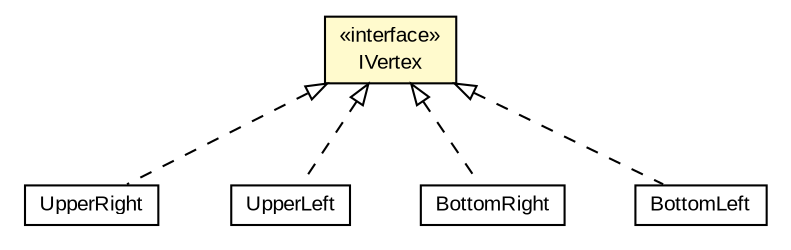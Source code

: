 #!/usr/local/bin/dot
#
# Class diagram 
# Generated by UMLGraph version R5_6-24-gf6e263 (http://www.umlgraph.org/)
#

digraph G {
	edge [fontname="arial",fontsize=10,labelfontname="arial",labelfontsize=10];
	node [fontname="arial",fontsize=10,shape=plaintext];
	nodesep=0.25;
	ranksep=0.5;
	// com.id.droneapi.impl.algorithm.v1.vertex.UpperRight
	c2029 [label=<<table title="com.id.droneapi.impl.algorithm.v1.vertex.UpperRight" border="0" cellborder="1" cellspacing="0" cellpadding="2" port="p" href="./UpperRight.html">
		<tr><td><table border="0" cellspacing="0" cellpadding="1">
<tr><td align="center" balign="center"> UpperRight </td></tr>
		</table></td></tr>
		</table>>, URL="./UpperRight.html", fontname="arial", fontcolor="black", fontsize=10.0];
	// com.id.droneapi.impl.algorithm.v1.vertex.UpperLeft
	c2030 [label=<<table title="com.id.droneapi.impl.algorithm.v1.vertex.UpperLeft" border="0" cellborder="1" cellspacing="0" cellpadding="2" port="p" href="./UpperLeft.html">
		<tr><td><table border="0" cellspacing="0" cellpadding="1">
<tr><td align="center" balign="center"> UpperLeft </td></tr>
		</table></td></tr>
		</table>>, URL="./UpperLeft.html", fontname="arial", fontcolor="black", fontsize=10.0];
	// com.id.droneapi.impl.algorithm.v1.vertex.IVertex
	c2031 [label=<<table title="com.id.droneapi.impl.algorithm.v1.vertex.IVertex" border="0" cellborder="1" cellspacing="0" cellpadding="2" port="p" bgcolor="lemonChiffon" href="./IVertex.html">
		<tr><td><table border="0" cellspacing="0" cellpadding="1">
<tr><td align="center" balign="center"> &#171;interface&#187; </td></tr>
<tr><td align="center" balign="center"> IVertex </td></tr>
		</table></td></tr>
		</table>>, URL="./IVertex.html", fontname="arial", fontcolor="black", fontsize=10.0];
	// com.id.droneapi.impl.algorithm.v1.vertex.BottomRight
	c2032 [label=<<table title="com.id.droneapi.impl.algorithm.v1.vertex.BottomRight" border="0" cellborder="1" cellspacing="0" cellpadding="2" port="p" href="./BottomRight.html">
		<tr><td><table border="0" cellspacing="0" cellpadding="1">
<tr><td align="center" balign="center"> BottomRight </td></tr>
		</table></td></tr>
		</table>>, URL="./BottomRight.html", fontname="arial", fontcolor="black", fontsize=10.0];
	// com.id.droneapi.impl.algorithm.v1.vertex.BottomLeft
	c2033 [label=<<table title="com.id.droneapi.impl.algorithm.v1.vertex.BottomLeft" border="0" cellborder="1" cellspacing="0" cellpadding="2" port="p" href="./BottomLeft.html">
		<tr><td><table border="0" cellspacing="0" cellpadding="1">
<tr><td align="center" balign="center"> BottomLeft </td></tr>
		</table></td></tr>
		</table>>, URL="./BottomLeft.html", fontname="arial", fontcolor="black", fontsize=10.0];
	//com.id.droneapi.impl.algorithm.v1.vertex.UpperRight implements com.id.droneapi.impl.algorithm.v1.vertex.IVertex
	c2031:p -> c2029:p [dir=back,arrowtail=empty,style=dashed];
	//com.id.droneapi.impl.algorithm.v1.vertex.UpperLeft implements com.id.droneapi.impl.algorithm.v1.vertex.IVertex
	c2031:p -> c2030:p [dir=back,arrowtail=empty,style=dashed];
	//com.id.droneapi.impl.algorithm.v1.vertex.BottomRight implements com.id.droneapi.impl.algorithm.v1.vertex.IVertex
	c2031:p -> c2032:p [dir=back,arrowtail=empty,style=dashed];
	//com.id.droneapi.impl.algorithm.v1.vertex.BottomLeft implements com.id.droneapi.impl.algorithm.v1.vertex.IVertex
	c2031:p -> c2033:p [dir=back,arrowtail=empty,style=dashed];
}

